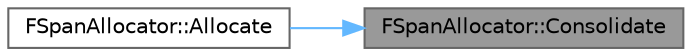digraph "FSpanAllocator::Consolidate"
{
 // INTERACTIVE_SVG=YES
 // LATEX_PDF_SIZE
  bgcolor="transparent";
  edge [fontname=Helvetica,fontsize=10,labelfontname=Helvetica,labelfontsize=10];
  node [fontname=Helvetica,fontsize=10,shape=box,height=0.2,width=0.4];
  rankdir="RL";
  Node1 [id="Node000001",label="FSpanAllocator::Consolidate",height=0.2,width=0.4,color="gray40", fillcolor="grey60", style="filled", fontcolor="black",tooltip="Between these calls to Free just appends the allocation to the free list, rather than trying to merge..."];
  Node1 -> Node2 [id="edge1_Node000001_Node000002",dir="back",color="steelblue1",style="solid",tooltip=" "];
  Node2 [id="Node000002",label="FSpanAllocator::Allocate",height=0.2,width=0.4,color="grey40", fillcolor="white", style="filled",URL="$dc/d4b/classFSpanAllocator.html#ae41fb728a2e6078ed39fbde9aee27285",tooltip=" "];
}
